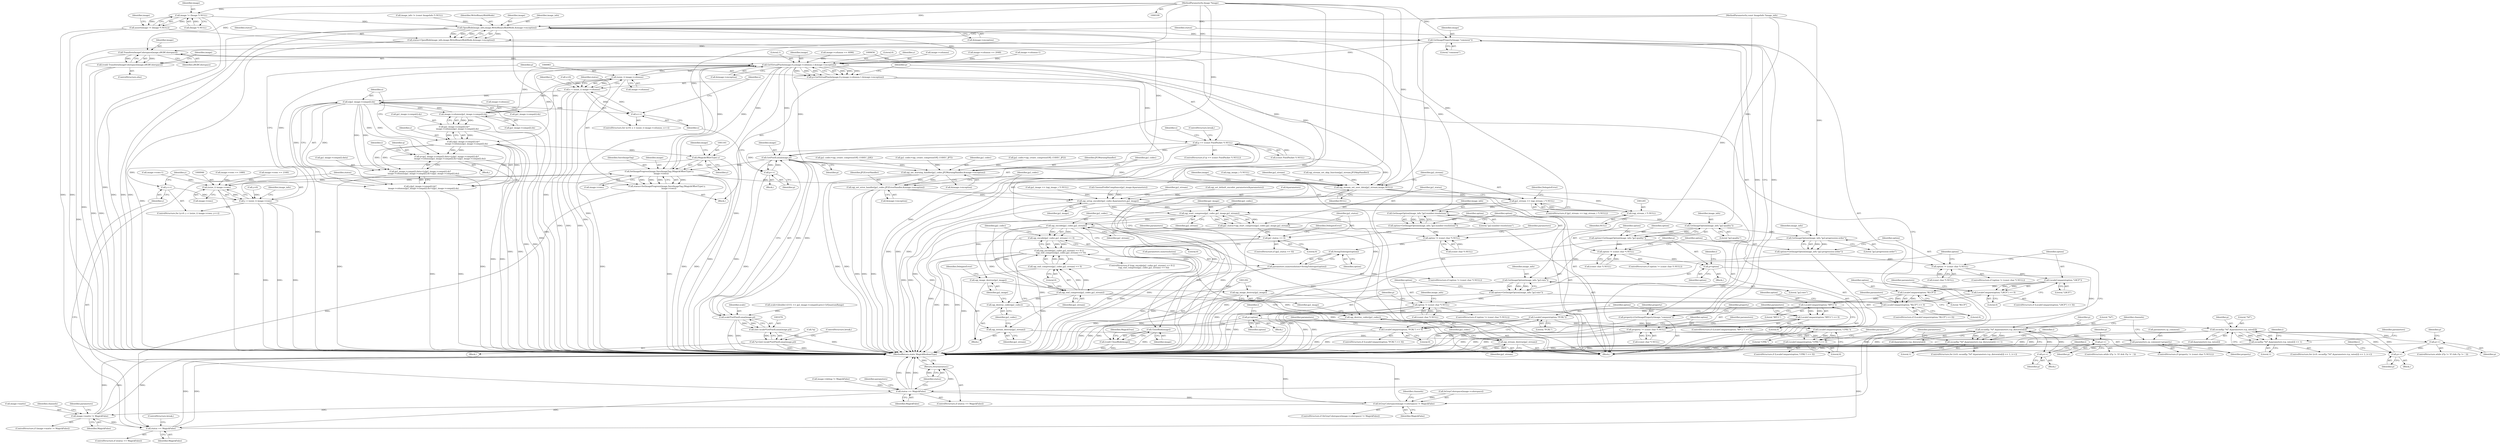digraph "1_ImageMagick_3d5ac8c20846871f1eb3068b65f93da7cd33bfd0_0@pointer" {
"1000111" [label="(MethodParameterIn,Image *image)"];
"1000139" [label="(Call,image != (Image *) NULL)"];
"1000138" [label="(Call,assert(image != (Image *) NULL))"];
"1000167" [label="(Call,OpenBlob(image_info,image,WriteBinaryBlobMode,&image->exception))"];
"1000165" [label="(Call,status=OpenBlob(image_info,image,WriteBinaryBlobMode,&image->exception))"];
"1000176" [label="(Call,status == MagickFalse)"];
"1000179" [label="(Return,return(status);)"];
"1000641" [label="(Call,IsGrayColorspace(image->colorspace) != MagickFalse)"];
"1000661" [label="(Call,image->matte != MagickFalse)"];
"1001167" [label="(Call,status == MagickFalse)"];
"1000225" [label="(Call,GetImageOption(image_info,\"jp2:number-resolutions\"))"];
"1000223" [label="(Call,option=GetImageOption(image_info,\"jp2:number-resolutions\"))"];
"1000229" [label="(Call,option != (const char *) NULL)"];
"1000238" [label="(Call,StringToInteger(option))"];
"1000234" [label="(Call,parameters.numresolution=StringToInteger(option))"];
"1000371" [label="(Call,GetImageOption(image_info,\"jp2:quality\"))"];
"1000369" [label="(Call,option=GetImageOption(image_info,\"jp2:quality\"))"];
"1000375" [label="(Call,option != (const char *) NULL)"];
"1000382" [label="(Call,p=option)"];
"1000390" [label="(Call,sscanf(p,\"%f\",&parameters.tcp_distoratio[i]))"];
"1000389" [label="(Call,sscanf(p,\"%f\",&parameters.tcp_distoratio[i]) == 1)"];
"1000418" [label="(Call,p++)"];
"1000426" [label="(Call,p++)"];
"1000442" [label="(Call,GetImageOption(image_info,\"jp2:progression-order\"))"];
"1000440" [label="(Call,option=GetImageOption(image_info,\"jp2:progression-order\"))"];
"1000446" [label="(Call,option != (const char *) NULL)"];
"1000454" [label="(Call,LocaleCompare(option,\"LRCP\"))"];
"1000453" [label="(Call,LocaleCompare(option,\"LRCP\") == 0)"];
"1000465" [label="(Call,LocaleCompare(option,\"RLCP\"))"];
"1000464" [label="(Call,LocaleCompare(option,\"RLCP\") == 0)"];
"1000476" [label="(Call,LocaleCompare(option,\"RPCL\"))"];
"1000475" [label="(Call,LocaleCompare(option,\"RPCL\") == 0)"];
"1000487" [label="(Call,LocaleCompare(option,\"PCRL\"))"];
"1000486" [label="(Call,LocaleCompare(option,\"PCRL\") == 0)"];
"1000498" [label="(Call,LocaleCompare(option,\"CPRL\"))"];
"1000497" [label="(Call,LocaleCompare(option,\"CPRL\") == 0)"];
"1000509" [label="(Call,GetImageOption(image_info,\"jp2:rate\"))"];
"1000507" [label="(Call,option=GetImageOption(image_info,\"jp2:rate\"))"];
"1000513" [label="(Call,option != (const char *) NULL)"];
"1000520" [label="(Call,p=option)"];
"1000528" [label="(Call,sscanf(p,\"%f\",&parameters.tcp_rates[i]))"];
"1000527" [label="(Call,sscanf(p,\"%f\",&parameters.tcp_rates[i]) == 1)"];
"1000556" [label="(Call,p++)"];
"1000564" [label="(Call,p++)"];
"1000603" [label="(Call,GetImageProperty(image,\"comment\"))"];
"1000601" [label="(Call,property=GetImageProperty(image,\"comment\"))"];
"1000607" [label="(Call,property != (const char *) NULL)"];
"1000612" [label="(Call,parameters.cp_comment=property)"];
"1000657" [label="(Call,TransformImageColorspace(image,sRGBColorspace))"];
"1000655" [label="(Call,(void) TransformImageColorspace(image,sRGBColorspace))"];
"1000957" [label="(Call,GetVirtualPixels(image,0,y,image->columns,1,&image->exception))"];
"1000955" [label="(Call,p=GetVirtualPixels(image,0,y,image->columns,1,&image->exception))"];
"1000970" [label="(Call,p == (const PixelPacket *) NULL)"];
"1001079" [label="(Call,GetPixelLuma(image,p))"];
"1001077" [label="(Call,scale*GetPixelLuma(image,p))"];
"1001075" [label="(Call,(int) (scale*GetPixelLuma(image,p)))"];
"1001072" [label="(Call,*q=(int) (scale*GetPixelLuma(image,p)))"];
"1001153" [label="(Call,p++)"];
"1001157" [label="(Call,SetImageProgress(image,SaveImageTag,(MagickOffsetType) y,\n      image->rows))"];
"1000945" [label="(Call,(ssize_t) image->rows)"];
"1000943" [label="(Call,y < (ssize_t) image->rows)"];
"1001155" [label="(Call,status=SetImageProgress(image,SaveImageTag,(MagickOffsetType) y,\n      image->rows))"];
"1001237" [label="(Call,opj_stream_set_user_data(jp2_stream,image,NULL))"];
"1001242" [label="(Call,jp2_stream == (opj_stream_t *) NULL)"];
"1001252" [label="(Call,opj_start_compress(jp2_codec,jp2_image,jp2_stream))"];
"1001250" [label="(Call,jp2_status=opj_start_compress(jp2_codec,jp2_image,jp2_stream))"];
"1001257" [label="(Call,jp2_status == 0)"];
"1001266" [label="(Call,opj_encode(jp2_codec,jp2_stream))"];
"1001265" [label="(Call,opj_encode(jp2_codec,jp2_stream) == 0)"];
"1001264" [label="(Call,(opj_encode(jp2_codec,jp2_stream) == 0) ||\n      (opj_end_compress(jp2_codec,jp2_stream) == 0))"];
"1001271" [label="(Call,opj_end_compress(jp2_codec,jp2_stream))"];
"1001270" [label="(Call,opj_end_compress(jp2_codec,jp2_stream) == 0)"];
"1001276" [label="(Call,opj_stream_destroy(jp2_stream))"];
"1001285" [label="(Call,opj_stream_destroy(jp2_stream))"];
"1001278" [label="(Call,opj_destroy_codec(jp2_codec))"];
"1001287" [label="(Call,opj_destroy_codec(jp2_codec))"];
"1001280" [label="(Call,opj_image_destroy(jp2_image))"];
"1001289" [label="(Call,opj_image_destroy(jp2_image))"];
"1001244" [label="(Call,(opj_stream_t *) NULL)"];
"1001293" [label="(Call,CloseBlob(image))"];
"1001291" [label="(Call,(void) CloseBlob(image))"];
"1000982" [label="(Call,(ssize_t) image->columns)"];
"1000980" [label="(Call,x < (ssize_t) image->columns)"];
"1000987" [label="(Call,x++)"];
"1001053" [label="(Call,x/jp2_image->comps[i].dx)"];
"1001021" [label="(Call,q=jp2_image->comps[i].data+(y/jp2_image->comps[i].dy*\n          image->columns/jp2_image->comps[i].dx+x/jp2_image->comps[i].dx))"];
"1001023" [label="(Call,jp2_image->comps[i].data+(y/jp2_image->comps[i].dy*\n          image->columns/jp2_image->comps[i].dx+x/jp2_image->comps[i].dx))"];
"1001042" [label="(Call,image->columns/jp2_image->comps[i].dx)"];
"1001034" [label="(Call,jp2_image->comps[i].dy*\n          image->columns/jp2_image->comps[i].dx)"];
"1001032" [label="(Call,y/jp2_image->comps[i].dy*\n          image->columns/jp2_image->comps[i].dx)"];
"1001031" [label="(Call,y/jp2_image->comps[i].dy*\n          image->columns/jp2_image->comps[i].dx+x/jp2_image->comps[i].dx)"];
"1001160" [label="(Call,(MagickOffsetType) y)"];
"1000950" [label="(Call,y++)"];
"1001201" [label="(Call,opj_set_warning_handler(jp2_codec,JP2WarningHandler,&image->exception))"];
"1001208" [label="(Call,opj_set_error_handler(jp2_codec,JP2ErrorHandler,&image->exception))"];
"1001215" [label="(Call,opj_setup_encoder(jp2_codec,&parameters,jp2_image))"];
"1000607" [label="(Call,property != (const char *) NULL)"];
"1000441" [label="(Identifier,option)"];
"1001263" [label="(ControlStructure,if ((opj_encode(jp2_codec,jp2_stream) == 0) ||\n      (opj_end_compress(jp2_codec,jp2_stream) == 0)))"];
"1000989" [label="(Block,)"];
"1000385" [label="(ControlStructure,for (i=0; sscanf(p,\"%f\",&parameters.tcp_distoratio[i]) == 1; i++))"];
"1000488" [label="(Identifier,option)"];
"1001281" [label="(Identifier,jp2_image)"];
"1000486" [label="(Call,LocaleCompare(option,\"PCRL\") == 0)"];
"1001160" [label="(Call,(MagickOffsetType) y)"];
"1001159" [label="(Identifier,SaveImageTag)"];
"1001248" [label="(Identifier,DelegateError)"];
"1000971" [label="(Identifier,p)"];
"1000904" [label="(Call,CinemaProfileCompliance(jp2_image,&parameters))"];
"1000138" [label="(Call,assert(image != (Image *) NULL))"];
"1000456" [label="(Literal,\"LRCP\")"];
"1000383" [label="(Identifier,p)"];
"1000452" [label="(ControlStructure,if (LocaleCompare(option,\"LRCP\") == 0))"];
"1001244" [label="(Call,(opj_stream_t *) NULL)"];
"1000527" [label="(Call,sscanf(p,\"%f\",&parameters.tcp_rates[i]) == 1)"];
"1000390" [label="(Call,sscanf(p,\"%f\",&parameters.tcp_distoratio[i]))"];
"1001239" [label="(Identifier,image)"];
"1000649" [label="(Identifier,channels)"];
"1001258" [label="(Identifier,jp2_status)"];
"1001269" [label="(Literal,0)"];
"1001079" [label="(Call,GetPixelLuma(image,p))"];
"1001221" [label="(Identifier,jp2_stream)"];
"1000520" [label="(Call,p=option)"];
"1000377" [label="(Call,(const char *) NULL)"];
"1000888" [label="(Call,image->rows == 1080)"];
"1000956" [label="(Identifier,p)"];
"1000482" [label="(Identifier,parameters)"];
"1000493" [label="(Identifier,parameters)"];
"1000658" [label="(Identifier,image)"];
"1000667" [label="(Identifier,channels)"];
"1000957" [label="(Call,GetVirtualPixels(image,0,y,image->columns,1,&image->exception))"];
"1000380" [label="(Block,)"];
"1000228" [label="(ControlStructure,if (option != (const char *) NULL))"];
"1000374" [label="(ControlStructure,if (option != (const char *) NULL))"];
"1001278" [label="(Call,opj_destroy_codec(jp2_codec))"];
"1001265" [label="(Call,opj_encode(jp2_codec,jp2_stream) == 0)"];
"1001290" [label="(Identifier,jp2_image)"];
"1000391" [label="(Identifier,p)"];
"1000510" [label="(Identifier,image_info)"];
"1001071" [label="(Block,)"];
"1001203" [label="(Identifier,JP2WarningHandler)"];
"1001032" [label="(Call,y/jp2_image->comps[i].dy*\n          image->columns/jp2_image->comps[i].dx)"];
"1000426" [label="(Call,p++)"];
"1000463" [label="(ControlStructure,if (LocaleCompare(option,\"RLCP\") == 0))"];
"1000640" [label="(ControlStructure,if (IsGrayColorspace(image->colorspace) != MagickFalse))"];
"1001168" [label="(Identifier,status)"];
"1001296" [label="(Identifier,MagickTrue)"];
"1000440" [label="(Call,option=GetImageOption(image_info,\"jp2:progression-order\"))"];
"1000613" [label="(Call,parameters.cp_comment)"];
"1000504" [label="(Identifier,parameters)"];
"1000447" [label="(Identifier,option)"];
"1001211" [label="(Call,&image->exception)"];
"1000401" [label="(Identifier,i)"];
"1000500" [label="(Literal,\"CPRL\")"];
"1000952" [label="(Block,)"];
"1000965" [label="(Call,&image->exception)"];
"1000543" [label="(Identifier,i)"];
"1000479" [label="(Literal,0)"];
"1001266" [label="(Call,opj_encode(jp2_codec,jp2_stream))"];
"1000393" [label="(Call,&parameters.tcp_distoratio[i])"];
"1000399" [label="(Literal,1)"];
"1000568" [label="(Identifier,parameters)"];
"1000234" [label="(Call,parameters.numresolution=StringToInteger(option))"];
"1001075" [label="(Call,(int) (scale*GetPixelLuma(image,p)))"];
"1001297" [label="(MethodReturn,static MagickBooleanType)"];
"1001264" [label="(Call,(opj_encode(jp2_codec,jp2_stream) == 0) ||\n      (opj_end_compress(jp2_codec,jp2_stream) == 0))"];
"1000969" [label="(ControlStructure,if (p == (const PixelPacket *) NULL))"];
"1001255" [label="(Identifier,jp2_stream)"];
"1000176" [label="(Call,status == MagickFalse)"];
"1001252" [label="(Call,opj_start_compress(jp2_codec,jp2_image,jp2_stream))"];
"1000168" [label="(Identifier,image_info)"];
"1000557" [label="(Identifier,p)"];
"1000604" [label="(Identifier,image)"];
"1000939" [label="(ControlStructure,for (y=0; y < (ssize_t) image->rows; y++))"];
"1001164" [label="(Identifier,image)"];
"1001279" [label="(Identifier,jp2_codec)"];
"1001288" [label="(Identifier,jp2_codec)"];
"1001034" [label="(Call,jp2_image->comps[i].dy*\n          image->columns/jp2_image->comps[i].dx)"];
"1001208" [label="(Call,opj_set_error_handler(jp2_codec,JP2ErrorHandler,&image->exception))"];
"1000977" [label="(Call,x=0)"];
"1000239" [label="(Identifier,option)"];
"1001216" [label="(Identifier,jp2_codec)"];
"1000165" [label="(Call,status=OpenBlob(image_info,image,WriteBinaryBlobMode,&image->exception))"];
"1001267" [label="(Identifier,jp2_codec)"];
"1000976" [label="(ControlStructure,for (x=0; x < (ssize_t) image->columns; x++))"];
"1001155" [label="(Call,status=SetImageProgress(image,SaveImageTag,(MagickOffsetType) y,\n      image->rows))"];
"1001053" [label="(Call,x/jp2_image->comps[i].dx)"];
"1000602" [label="(Identifier,property)"];
"1000947" [label="(Call,image->rows)"];
"1000147" [label="(Identifier,image)"];
"1000525" [label="(Identifier,i)"];
"1000512" [label="(ControlStructure,if (option != (const char *) NULL))"];
"1000223" [label="(Call,option=GetImageOption(image_info,\"jp2:number-resolutions\"))"];
"1000961" [label="(Call,image->columns)"];
"1001073" [label="(Call,*q)"];
"1001201" [label="(Call,opj_set_warning_handler(jp2_codec,JP2WarningHandler,&image->exception))"];
"1000614" [label="(Identifier,parameters)"];
"1000565" [label="(Identifier,p)"];
"1001287" [label="(Call,opj_destroy_codec(jp2_codec))"];
"1000487" [label="(Call,LocaleCompare(option,\"PCRL\"))"];
"1000508" [label="(Identifier,option)"];
"1001294" [label="(Identifier,image)"];
"1000167" [label="(Call,OpenBlob(image_info,image,WriteBinaryBlobMode,&image->exception))"];
"1001077" [label="(Call,scale*GetPixelLuma(image,p))"];
"1001166" [label="(ControlStructure,if (status == MagickFalse))"];
"1000618" [label="(Identifier,channels)"];
"1000418" [label="(Call,p++)"];
"1000127" [label="(Call,image_info != (const ImageInfo *) NULL)"];
"1000112" [label="(Block,)"];
"1000476" [label="(Call,LocaleCompare(option,\"RPCL\"))"];
"1000539" [label="(Identifier,i)"];
"1000375" [label="(Call,option != (const char *) NULL)"];
"1000170" [label="(Identifier,WriteBinaryBlobMode)"];
"1001204" [label="(Call,&image->exception)"];
"1000444" [label="(Literal,\"jp2:progression-order\")"];
"1000140" [label="(Identifier,image)"];
"1000242" [label="(Identifier,parameters)"];
"1000514" [label="(Identifier,option)"];
"1001274" [label="(Literal,0)"];
"1000180" [label="(Identifier,status)"];
"1000530" [label="(Literal,\"%f\")"];
"1001042" [label="(Call,image->columns/jp2_image->comps[i].dx)"];
"1000151" [label="(Call,image->debug != MagickFalse)"];
"1000405" [label="(Identifier,i)"];
"1001209" [label="(Identifier,jp2_codec)"];
"1000641" [label="(Call,IsGrayColorspace(image->colorspace) != MagickFalse)"];
"1000528" [label="(Call,sscanf(p,\"%f\",&parameters.tcp_rates[i]))"];
"1001259" [label="(Literal,0)"];
"1000882" [label="(Call,image->columns == 2048)"];
"1001154" [label="(Identifier,p)"];
"1000110" [label="(MethodParameterIn,const ImageInfo *image_info)"];
"1001192" [label="(Call,jp2_codec=opj_create_compress(OPJ_CODEC_J2K))"];
"1000940" [label="(Call,y=0)"];
"1000372" [label="(Identifier,image_info)"];
"1000945" [label="(Call,(ssize_t) image->rows)"];
"1000485" [label="(ControlStructure,if (LocaleCompare(option,\"PCRL\") == 0))"];
"1000601" [label="(Call,property=GetImageProperty(image,\"comment\"))"];
"1000370" [label="(Identifier,option)"];
"1001210" [label="(Identifier,JP2ErrorHandler)"];
"1000453" [label="(Call,LocaleCompare(option,\"LRCP\") == 0)"];
"1001021" [label="(Call,q=jp2_image->comps[i].data+(y/jp2_image->comps[i].dy*\n          image->columns/jp2_image->comps[i].dx+x/jp2_image->comps[i].dx))"];
"1001242" [label="(Call,jp2_stream == (opj_stream_t *) NULL)"];
"1001054" [label="(Identifier,x)"];
"1000166" [label="(Identifier,status)"];
"1000455" [label="(Identifier,option)"];
"1000955" [label="(Call,p=GetVirtualPixels(image,0,y,image->columns,1,&image->exception))"];
"1000224" [label="(Identifier,option)"];
"1000443" [label="(Identifier,image_info)"];
"1000978" [label="(Identifier,x)"];
"1001158" [label="(Identifier,image)"];
"1000178" [label="(Identifier,MagickFalse)"];
"1000522" [label="(Identifier,option)"];
"1000475" [label="(Call,LocaleCompare(option,\"RPCL\") == 0)"];
"1000177" [label="(Identifier,status)"];
"1001024" [label="(Call,jp2_image->comps[i].data)"];
"1000808" [label="(Call,(opj_image_t *) NULL)"];
"1001250" [label="(Call,jp2_status=opj_start_compress(jp2_codec,jp2_image,jp2_stream))"];
"1001289" [label="(Call,opj_image_destroy(jp2_image))"];
"1000842" [label="(Call,image->columns-1)"];
"1001273" [label="(Identifier,jp2_stream)"];
"1000468" [label="(Literal,0)"];
"1000457" [label="(Literal,0)"];
"1000984" [label="(Call,image->columns)"];
"1000501" [label="(Literal,0)"];
"1000471" [label="(Identifier,parameters)"];
"1000981" [label="(Identifier,x)"];
"1000179" [label="(Return,return(status);)"];
"1000467" [label="(Literal,\"RLCP\")"];
"1001215" [label="(Call,opj_setup_encoder(jp2_codec,&parameters,jp2_image))"];
"1001179" [label="(Call,jp2_codec=opj_create_compress(OPJ_CODEC_JPT))"];
"1001241" [label="(ControlStructure,if (jp2_stream == (opj_stream_t *) NULL))"];
"1000499" [label="(Identifier,option)"];
"1000230" [label="(Identifier,option)"];
"1000670" [label="(Identifier,parameters)"];
"1000235" [label="(Call,parameters.numresolution)"];
"1000662" [label="(Call,image->matte)"];
"1000489" [label="(Literal,\"PCRL\")"];
"1000389" [label="(Call,sscanf(p,\"%f\",&parameters.tcp_distoratio[i]) == 1)"];
"1000474" [label="(ControlStructure,if (LocaleCompare(option,\"RPCL\") == 0))"];
"1001246" [label="(Identifier,NULL)"];
"1000139" [label="(Call,image != (Image *) NULL)"];
"1001251" [label="(Identifier,jp2_status)"];
"1000402" [label="(Block,)"];
"1000660" [label="(ControlStructure,if (image->matte != MagickFalse))"];
"1000465" [label="(Call,LocaleCompare(option,\"RLCP\"))"];
"1000496" [label="(ControlStructure,if (LocaleCompare(option,\"CPRL\") == 0))"];
"1001202" [label="(Identifier,jp2_codec)"];
"1000661" [label="(Call,image->matte != MagickFalse)"];
"1000515" [label="(Call,(const char *) NULL)"];
"1000987" [label="(Call,x++)"];
"1001237" [label="(Call,opj_stream_set_user_data(jp2_stream,image,NULL))"];
"1001035" [label="(Call,jp2_image->comps[i].dy)"];
"1001197" [label="(Call,jp2_codec=opj_create_compress(OPJ_CODEC_JP2))"];
"1000111" [label="(MethodParameterIn,Image *image)"];
"1000225" [label="(Call,GetImageOption(image_info,\"jp2:number-resolutions\"))"];
"1000655" [label="(Call,(void) TransformImageColorspace(image,sRGBColorspace))"];
"1001167" [label="(Call,status == MagickFalse)"];
"1000654" [label="(ControlStructure,else)"];
"1000550" [label="(Identifier,p)"];
"1001293" [label="(Call,CloseBlob(image))"];
"1000608" [label="(Identifier,property)"];
"1000236" [label="(Identifier,parameters)"];
"1000460" [label="(Identifier,parameters)"];
"1001033" [label="(Identifier,y)"];
"1001271" [label="(Call,opj_end_compress(jp2_codec,jp2_stream))"];
"1000521" [label="(Identifier,p)"];
"1001023" [label="(Call,jp2_image->comps[i].data+(y/jp2_image->comps[i].dy*\n          image->columns/jp2_image->comps[i].dx+x/jp2_image->comps[i].dx))"];
"1001291" [label="(Call,(void) CloseBlob(image))"];
"1001156" [label="(Identifier,status)"];
"1000642" [label="(Call,IsGrayColorspace(image->colorspace))"];
"1001072" [label="(Call,*q=(int) (scale*GetPixelLuma(image,p)))"];
"1001254" [label="(Identifier,jp2_image)"];
"1001256" [label="(ControlStructure,if (jp2_status == 0))"];
"1000982" [label="(Call,(ssize_t) image->columns)"];
"1001276" [label="(Call,opj_stream_destroy(jp2_stream))"];
"1000231" [label="(Call,(const char *) NULL)"];
"1000964" [label="(Literal,1)"];
"1000606" [label="(ControlStructure,if (property != (const char *) NULL))"];
"1000427" [label="(Identifier,p)"];
"1000612" [label="(Call,parameters.cp_comment=property)"];
"1001283" [label="(Identifier,DelegateError)"];
"1000183" [label="(Identifier,parameters)"];
"1001277" [label="(Identifier,jp2_stream)"];
"1001219" [label="(Identifier,jp2_image)"];
"1000511" [label="(Literal,\"jp2:rate\")"];
"1000958" [label="(Identifier,image)"];
"1001243" [label="(Identifier,jp2_stream)"];
"1000226" [label="(Identifier,image_info)"];
"1001257" [label="(Call,jp2_status == 0)"];
"1000581" [label="(Identifier,image_info)"];
"1001046" [label="(Call,jp2_image->comps[i].dx)"];
"1001286" [label="(Identifier,jp2_stream)"];
"1001043" [label="(Call,image->columns)"];
"1000430" [label="(Identifier,parameters)"];
"1001162" [label="(Identifier,y)"];
"1000546" [label="(ControlStructure,while ((*p != '\0') && (*p != ',')))"];
"1000371" [label="(Call,GetImageOption(image_info,\"jp2:quality\"))"];
"1000382" [label="(Call,p=option)"];
"1000412" [label="(Identifier,p)"];
"1000663" [label="(Identifier,image)"];
"1000992" [label="(Identifier,i)"];
"1000369" [label="(Call,option=GetImageOption(image_info,\"jp2:quality\"))"];
"1000448" [label="(Call,(const char *) NULL)"];
"1001272" [label="(Identifier,jp2_codec)"];
"1000227" [label="(Literal,\"jp2:number-resolutions\")"];
"1001170" [label="(ControlStructure,break;)"];
"1000951" [label="(Identifier,y)"];
"1000894" [label="(Call,image->columns == 4096)"];
"1000537" [label="(Literal,1)"];
"1000659" [label="(Identifier,sRGBColorspace)"];
"1000498" [label="(Call,LocaleCompare(option,\"CPRL\"))"];
"1000943" [label="(Call,y < (ssize_t) image->rows)"];
"1001268" [label="(Identifier,jp2_stream)"];
"1001080" [label="(Identifier,image)"];
"1000970" [label="(Call,p == (const PixelPacket *) NULL)"];
"1000490" [label="(Literal,0)"];
"1000445" [label="(ControlStructure,if (option != (const char *) NULL))"];
"1000454" [label="(Call,LocaleCompare(option,\"LRCP\"))"];
"1000169" [label="(Identifier,image)"];
"1000531" [label="(Call,&parameters.tcp_rates[i])"];
"1000980" [label="(Call,x < (ssize_t) image->columns)"];
"1000523" [label="(ControlStructure,for (i=0; sscanf(p,\"%f\",&parameters.tcp_rates[i]) == 1; i++))"];
"1001169" [label="(Identifier,MagickFalse)"];
"1001280" [label="(Call,opj_image_destroy(jp2_image))"];
"1000899" [label="(Call,image->rows == 2160)"];
"1000181" [label="(Call,opj_set_default_encoder_parameters(&parameters))"];
"1000944" [label="(Identifier,y)"];
"1000376" [label="(Identifier,option)"];
"1001001" [label="(Block,)"];
"1000477" [label="(Identifier,option)"];
"1000616" [label="(Identifier,property)"];
"1000959" [label="(Literal,0)"];
"1000646" [label="(Identifier,MagickFalse)"];
"1001078" [label="(Identifier,scale)"];
"1001153" [label="(Call,p++)"];
"1000141" [label="(Call,(Image *) NULL)"];
"1000603" [label="(Call,GetImageProperty(image,\"comment\"))"];
"1000373" [label="(Literal,\"jp2:quality\")"];
"1000972" [label="(Call,(const PixelPacket *) NULL)"];
"1000171" [label="(Call,&image->exception)"];
"1000605" [label="(Literal,\"comment\")"];
"1001285" [label="(Call,opj_stream_destroy(jp2_stream))"];
"1000387" [label="(Identifier,i)"];
"1001055" [label="(Call,jp2_image->comps[i].dx)"];
"1000865" [label="(Call,image->rows-1)"];
"1000609" [label="(Call,(const char *) NULL)"];
"1000509" [label="(Call,GetImageOption(image_info,\"jp2:rate\"))"];
"1001163" [label="(Call,image->rows)"];
"1001063" [label="(Identifier,i)"];
"1000960" [label="(Identifier,y)"];
"1000408" [label="(ControlStructure,while ((*p != '\0') && (*p != ',')))"];
"1000442" [label="(Call,GetImageOption(image_info,\"jp2:progression-order\"))"];
"1000657" [label="(Call,TransformImageColorspace(image,sRGBColorspace))"];
"1000229" [label="(Call,option != (const char *) NULL)"];
"1000507" [label="(Call,option=GetImageOption(image_info,\"jp2:rate\"))"];
"1001217" [label="(Call,&parameters)"];
"1001081" [label="(Identifier,p)"];
"1000497" [label="(Call,LocaleCompare(option,\"CPRL\") == 0)"];
"1001240" [label="(Identifier,NULL)"];
"1000806" [label="(Call,jp2_image == (opj_image_t *) NULL)"];
"1001275" [label="(Block,)"];
"1001031" [label="(Call,y/jp2_image->comps[i].dy*\n          image->columns/jp2_image->comps[i].dx+x/jp2_image->comps[i].dx)"];
"1000238" [label="(Call,StringToInteger(option))"];
"1001022" [label="(Identifier,q)"];
"1000384" [label="(Identifier,option)"];
"1000466" [label="(Identifier,option)"];
"1001238" [label="(Identifier,jp2_stream)"];
"1000392" [label="(Literal,\"%f\")"];
"1000540" [label="(Block,)"];
"1000665" [label="(Identifier,MagickFalse)"];
"1000518" [label="(Block,)"];
"1001082" [label="(ControlStructure,break;)"];
"1000950" [label="(Call,y++)"];
"1000513" [label="(Call,option != (const char *) NULL)"];
"1000564" [label="(Call,p++)"];
"1001004" [label="(Call,scale=(double) ((1UL << jp2_image->comps[i].prec)-1)/QuantumRange)"];
"1001175" [label="(Identifier,image_info)"];
"1000478" [label="(Literal,\"RPCL\")"];
"1001234" [label="(Call,opj_stream_set_skip_function(jp2_stream,JP2SkipHandler))"];
"1000975" [label="(ControlStructure,break;)"];
"1001253" [label="(Identifier,jp2_codec)"];
"1000988" [label="(Identifier,x)"];
"1000446" [label="(Call,option != (const char *) NULL)"];
"1001270" [label="(Call,opj_end_compress(jp2_codec,jp2_stream) == 0)"];
"1000464" [label="(Call,LocaleCompare(option,\"RLCP\") == 0)"];
"1000175" [label="(ControlStructure,if (status == MagickFalse))"];
"1000419" [label="(Identifier,p)"];
"1000556" [label="(Call,p++)"];
"1001157" [label="(Call,SetImageProgress(image,SaveImageTag,(MagickOffsetType) y,\n      image->rows))"];
"1001261" [label="(Identifier,DelegateError)"];
"1000529" [label="(Identifier,p)"];
"1000111" -> "1000109"  [label="AST: "];
"1000111" -> "1001297"  [label="DDG: "];
"1000111" -> "1000139"  [label="DDG: "];
"1000111" -> "1000167"  [label="DDG: "];
"1000111" -> "1000603"  [label="DDG: "];
"1000111" -> "1000657"  [label="DDG: "];
"1000111" -> "1000957"  [label="DDG: "];
"1000111" -> "1001079"  [label="DDG: "];
"1000111" -> "1001157"  [label="DDG: "];
"1000111" -> "1001237"  [label="DDG: "];
"1000111" -> "1001293"  [label="DDG: "];
"1000139" -> "1000138"  [label="AST: "];
"1000139" -> "1000141"  [label="CFG: "];
"1000140" -> "1000139"  [label="AST: "];
"1000141" -> "1000139"  [label="AST: "];
"1000138" -> "1000139"  [label="CFG: "];
"1000139" -> "1001297"  [label="DDG: "];
"1000139" -> "1000138"  [label="DDG: "];
"1000139" -> "1000138"  [label="DDG: "];
"1000141" -> "1000139"  [label="DDG: "];
"1000139" -> "1000167"  [label="DDG: "];
"1000138" -> "1000112"  [label="AST: "];
"1000147" -> "1000138"  [label="CFG: "];
"1000138" -> "1001297"  [label="DDG: "];
"1000138" -> "1001297"  [label="DDG: "];
"1000167" -> "1000165"  [label="AST: "];
"1000167" -> "1000171"  [label="CFG: "];
"1000168" -> "1000167"  [label="AST: "];
"1000169" -> "1000167"  [label="AST: "];
"1000170" -> "1000167"  [label="AST: "];
"1000171" -> "1000167"  [label="AST: "];
"1000165" -> "1000167"  [label="CFG: "];
"1000167" -> "1001297"  [label="DDG: "];
"1000167" -> "1001297"  [label="DDG: "];
"1000167" -> "1001297"  [label="DDG: "];
"1000167" -> "1001297"  [label="DDG: "];
"1000167" -> "1000165"  [label="DDG: "];
"1000167" -> "1000165"  [label="DDG: "];
"1000167" -> "1000165"  [label="DDG: "];
"1000167" -> "1000165"  [label="DDG: "];
"1000127" -> "1000167"  [label="DDG: "];
"1000110" -> "1000167"  [label="DDG: "];
"1000167" -> "1000225"  [label="DDG: "];
"1000167" -> "1000603"  [label="DDG: "];
"1000167" -> "1000957"  [label="DDG: "];
"1000167" -> "1001201"  [label="DDG: "];
"1000165" -> "1000112"  [label="AST: "];
"1000166" -> "1000165"  [label="AST: "];
"1000177" -> "1000165"  [label="CFG: "];
"1000165" -> "1001297"  [label="DDG: "];
"1000165" -> "1000176"  [label="DDG: "];
"1000176" -> "1000175"  [label="AST: "];
"1000176" -> "1000178"  [label="CFG: "];
"1000177" -> "1000176"  [label="AST: "];
"1000178" -> "1000176"  [label="AST: "];
"1000180" -> "1000176"  [label="CFG: "];
"1000183" -> "1000176"  [label="CFG: "];
"1000176" -> "1001297"  [label="DDG: "];
"1000176" -> "1001297"  [label="DDG: "];
"1000176" -> "1001297"  [label="DDG: "];
"1000151" -> "1000176"  [label="DDG: "];
"1000176" -> "1000179"  [label="DDG: "];
"1000176" -> "1000641"  [label="DDG: "];
"1000176" -> "1001167"  [label="DDG: "];
"1000179" -> "1000175"  [label="AST: "];
"1000179" -> "1000180"  [label="CFG: "];
"1000180" -> "1000179"  [label="AST: "];
"1001297" -> "1000179"  [label="CFG: "];
"1000179" -> "1001297"  [label="DDG: "];
"1000180" -> "1000179"  [label="DDG: "];
"1000641" -> "1000640"  [label="AST: "];
"1000641" -> "1000646"  [label="CFG: "];
"1000642" -> "1000641"  [label="AST: "];
"1000646" -> "1000641"  [label="AST: "];
"1000649" -> "1000641"  [label="CFG: "];
"1000656" -> "1000641"  [label="CFG: "];
"1000641" -> "1001297"  [label="DDG: "];
"1000641" -> "1001297"  [label="DDG: "];
"1000642" -> "1000641"  [label="DDG: "];
"1000641" -> "1000661"  [label="DDG: "];
"1000661" -> "1000660"  [label="AST: "];
"1000661" -> "1000665"  [label="CFG: "];
"1000662" -> "1000661"  [label="AST: "];
"1000665" -> "1000661"  [label="AST: "];
"1000667" -> "1000661"  [label="CFG: "];
"1000670" -> "1000661"  [label="CFG: "];
"1000661" -> "1001297"  [label="DDG: "];
"1000661" -> "1001297"  [label="DDG: "];
"1000661" -> "1001297"  [label="DDG: "];
"1000661" -> "1001167"  [label="DDG: "];
"1001167" -> "1001166"  [label="AST: "];
"1001167" -> "1001169"  [label="CFG: "];
"1001168" -> "1001167"  [label="AST: "];
"1001169" -> "1001167"  [label="AST: "];
"1001170" -> "1001167"  [label="CFG: "];
"1000951" -> "1001167"  [label="CFG: "];
"1001167" -> "1001297"  [label="DDG: "];
"1001167" -> "1001297"  [label="DDG: "];
"1001167" -> "1001297"  [label="DDG: "];
"1001155" -> "1001167"  [label="DDG: "];
"1000225" -> "1000223"  [label="AST: "];
"1000225" -> "1000227"  [label="CFG: "];
"1000226" -> "1000225"  [label="AST: "];
"1000227" -> "1000225"  [label="AST: "];
"1000223" -> "1000225"  [label="CFG: "];
"1000225" -> "1000223"  [label="DDG: "];
"1000225" -> "1000223"  [label="DDG: "];
"1000110" -> "1000225"  [label="DDG: "];
"1000225" -> "1000371"  [label="DDG: "];
"1000223" -> "1000112"  [label="AST: "];
"1000224" -> "1000223"  [label="AST: "];
"1000230" -> "1000223"  [label="CFG: "];
"1000223" -> "1001297"  [label="DDG: "];
"1000223" -> "1000229"  [label="DDG: "];
"1000229" -> "1000228"  [label="AST: "];
"1000229" -> "1000231"  [label="CFG: "];
"1000230" -> "1000229"  [label="AST: "];
"1000231" -> "1000229"  [label="AST: "];
"1000236" -> "1000229"  [label="CFG: "];
"1000242" -> "1000229"  [label="CFG: "];
"1000231" -> "1000229"  [label="DDG: "];
"1000229" -> "1000238"  [label="DDG: "];
"1000238" -> "1000234"  [label="AST: "];
"1000238" -> "1000239"  [label="CFG: "];
"1000239" -> "1000238"  [label="AST: "];
"1000234" -> "1000238"  [label="CFG: "];
"1000238" -> "1000234"  [label="DDG: "];
"1000234" -> "1000228"  [label="AST: "];
"1000235" -> "1000234"  [label="AST: "];
"1000242" -> "1000234"  [label="CFG: "];
"1000234" -> "1001297"  [label="DDG: "];
"1000234" -> "1001297"  [label="DDG: "];
"1000371" -> "1000369"  [label="AST: "];
"1000371" -> "1000373"  [label="CFG: "];
"1000372" -> "1000371"  [label="AST: "];
"1000373" -> "1000371"  [label="AST: "];
"1000369" -> "1000371"  [label="CFG: "];
"1000371" -> "1000369"  [label="DDG: "];
"1000371" -> "1000369"  [label="DDG: "];
"1000110" -> "1000371"  [label="DDG: "];
"1000371" -> "1000442"  [label="DDG: "];
"1000369" -> "1000112"  [label="AST: "];
"1000370" -> "1000369"  [label="AST: "];
"1000376" -> "1000369"  [label="CFG: "];
"1000369" -> "1001297"  [label="DDG: "];
"1000369" -> "1000375"  [label="DDG: "];
"1000375" -> "1000374"  [label="AST: "];
"1000375" -> "1000377"  [label="CFG: "];
"1000376" -> "1000375"  [label="AST: "];
"1000377" -> "1000375"  [label="AST: "];
"1000383" -> "1000375"  [label="CFG: "];
"1000441" -> "1000375"  [label="CFG: "];
"1000377" -> "1000375"  [label="DDG: "];
"1000375" -> "1000382"  [label="DDG: "];
"1000382" -> "1000380"  [label="AST: "];
"1000382" -> "1000384"  [label="CFG: "];
"1000383" -> "1000382"  [label="AST: "];
"1000384" -> "1000382"  [label="AST: "];
"1000387" -> "1000382"  [label="CFG: "];
"1000382" -> "1000390"  [label="DDG: "];
"1000390" -> "1000389"  [label="AST: "];
"1000390" -> "1000393"  [label="CFG: "];
"1000391" -> "1000390"  [label="AST: "];
"1000392" -> "1000390"  [label="AST: "];
"1000393" -> "1000390"  [label="AST: "];
"1000399" -> "1000390"  [label="CFG: "];
"1000390" -> "1001297"  [label="DDG: "];
"1000390" -> "1001297"  [label="DDG: "];
"1000390" -> "1000389"  [label="DDG: "];
"1000390" -> "1000389"  [label="DDG: "];
"1000390" -> "1000389"  [label="DDG: "];
"1000426" -> "1000390"  [label="DDG: "];
"1000390" -> "1000418"  [label="DDG: "];
"1000390" -> "1000426"  [label="DDG: "];
"1000389" -> "1000385"  [label="AST: "];
"1000389" -> "1000399"  [label="CFG: "];
"1000399" -> "1000389"  [label="AST: "];
"1000405" -> "1000389"  [label="CFG: "];
"1000430" -> "1000389"  [label="CFG: "];
"1000389" -> "1001297"  [label="DDG: "];
"1000389" -> "1001297"  [label="DDG: "];
"1000418" -> "1000408"  [label="AST: "];
"1000418" -> "1000419"  [label="CFG: "];
"1000419" -> "1000418"  [label="AST: "];
"1000412" -> "1000418"  [label="CFG: "];
"1000418" -> "1001297"  [label="DDG: "];
"1000418" -> "1000426"  [label="DDG: "];
"1000426" -> "1000402"  [label="AST: "];
"1000426" -> "1000427"  [label="CFG: "];
"1000427" -> "1000426"  [label="AST: "];
"1000401" -> "1000426"  [label="CFG: "];
"1000442" -> "1000440"  [label="AST: "];
"1000442" -> "1000444"  [label="CFG: "];
"1000443" -> "1000442"  [label="AST: "];
"1000444" -> "1000442"  [label="AST: "];
"1000440" -> "1000442"  [label="CFG: "];
"1000442" -> "1000440"  [label="DDG: "];
"1000442" -> "1000440"  [label="DDG: "];
"1000110" -> "1000442"  [label="DDG: "];
"1000442" -> "1000509"  [label="DDG: "];
"1000440" -> "1000112"  [label="AST: "];
"1000441" -> "1000440"  [label="AST: "];
"1000447" -> "1000440"  [label="CFG: "];
"1000440" -> "1001297"  [label="DDG: "];
"1000440" -> "1000446"  [label="DDG: "];
"1000446" -> "1000445"  [label="AST: "];
"1000446" -> "1000448"  [label="CFG: "];
"1000447" -> "1000446"  [label="AST: "];
"1000448" -> "1000446"  [label="AST: "];
"1000455" -> "1000446"  [label="CFG: "];
"1000508" -> "1000446"  [label="CFG: "];
"1000448" -> "1000446"  [label="DDG: "];
"1000446" -> "1000454"  [label="DDG: "];
"1000454" -> "1000453"  [label="AST: "];
"1000454" -> "1000456"  [label="CFG: "];
"1000455" -> "1000454"  [label="AST: "];
"1000456" -> "1000454"  [label="AST: "];
"1000457" -> "1000454"  [label="CFG: "];
"1000454" -> "1000453"  [label="DDG: "];
"1000454" -> "1000453"  [label="DDG: "];
"1000454" -> "1000465"  [label="DDG: "];
"1000453" -> "1000452"  [label="AST: "];
"1000453" -> "1000457"  [label="CFG: "];
"1000457" -> "1000453"  [label="AST: "];
"1000460" -> "1000453"  [label="CFG: "];
"1000466" -> "1000453"  [label="CFG: "];
"1000453" -> "1001297"  [label="DDG: "];
"1000453" -> "1001297"  [label="DDG: "];
"1000465" -> "1000464"  [label="AST: "];
"1000465" -> "1000467"  [label="CFG: "];
"1000466" -> "1000465"  [label="AST: "];
"1000467" -> "1000465"  [label="AST: "];
"1000468" -> "1000465"  [label="CFG: "];
"1000465" -> "1000464"  [label="DDG: "];
"1000465" -> "1000464"  [label="DDG: "];
"1000465" -> "1000476"  [label="DDG: "];
"1000464" -> "1000463"  [label="AST: "];
"1000464" -> "1000468"  [label="CFG: "];
"1000468" -> "1000464"  [label="AST: "];
"1000471" -> "1000464"  [label="CFG: "];
"1000477" -> "1000464"  [label="CFG: "];
"1000464" -> "1001297"  [label="DDG: "];
"1000464" -> "1001297"  [label="DDG: "];
"1000476" -> "1000475"  [label="AST: "];
"1000476" -> "1000478"  [label="CFG: "];
"1000477" -> "1000476"  [label="AST: "];
"1000478" -> "1000476"  [label="AST: "];
"1000479" -> "1000476"  [label="CFG: "];
"1000476" -> "1000475"  [label="DDG: "];
"1000476" -> "1000475"  [label="DDG: "];
"1000476" -> "1000487"  [label="DDG: "];
"1000475" -> "1000474"  [label="AST: "];
"1000475" -> "1000479"  [label="CFG: "];
"1000479" -> "1000475"  [label="AST: "];
"1000482" -> "1000475"  [label="CFG: "];
"1000488" -> "1000475"  [label="CFG: "];
"1000475" -> "1001297"  [label="DDG: "];
"1000475" -> "1001297"  [label="DDG: "];
"1000487" -> "1000486"  [label="AST: "];
"1000487" -> "1000489"  [label="CFG: "];
"1000488" -> "1000487"  [label="AST: "];
"1000489" -> "1000487"  [label="AST: "];
"1000490" -> "1000487"  [label="CFG: "];
"1000487" -> "1000486"  [label="DDG: "];
"1000487" -> "1000486"  [label="DDG: "];
"1000487" -> "1000498"  [label="DDG: "];
"1000486" -> "1000485"  [label="AST: "];
"1000486" -> "1000490"  [label="CFG: "];
"1000490" -> "1000486"  [label="AST: "];
"1000493" -> "1000486"  [label="CFG: "];
"1000499" -> "1000486"  [label="CFG: "];
"1000486" -> "1001297"  [label="DDG: "];
"1000486" -> "1001297"  [label="DDG: "];
"1000498" -> "1000497"  [label="AST: "];
"1000498" -> "1000500"  [label="CFG: "];
"1000499" -> "1000498"  [label="AST: "];
"1000500" -> "1000498"  [label="AST: "];
"1000501" -> "1000498"  [label="CFG: "];
"1000498" -> "1000497"  [label="DDG: "];
"1000498" -> "1000497"  [label="DDG: "];
"1000497" -> "1000496"  [label="AST: "];
"1000497" -> "1000501"  [label="CFG: "];
"1000501" -> "1000497"  [label="AST: "];
"1000504" -> "1000497"  [label="CFG: "];
"1000508" -> "1000497"  [label="CFG: "];
"1000497" -> "1001297"  [label="DDG: "];
"1000497" -> "1001297"  [label="DDG: "];
"1000509" -> "1000507"  [label="AST: "];
"1000509" -> "1000511"  [label="CFG: "];
"1000510" -> "1000509"  [label="AST: "];
"1000511" -> "1000509"  [label="AST: "];
"1000507" -> "1000509"  [label="CFG: "];
"1000509" -> "1001297"  [label="DDG: "];
"1000509" -> "1000507"  [label="DDG: "];
"1000509" -> "1000507"  [label="DDG: "];
"1000110" -> "1000509"  [label="DDG: "];
"1000507" -> "1000112"  [label="AST: "];
"1000508" -> "1000507"  [label="AST: "];
"1000514" -> "1000507"  [label="CFG: "];
"1000507" -> "1001297"  [label="DDG: "];
"1000507" -> "1000513"  [label="DDG: "];
"1000513" -> "1000512"  [label="AST: "];
"1000513" -> "1000515"  [label="CFG: "];
"1000514" -> "1000513"  [label="AST: "];
"1000515" -> "1000513"  [label="AST: "];
"1000521" -> "1000513"  [label="CFG: "];
"1000581" -> "1000513"  [label="CFG: "];
"1000513" -> "1001297"  [label="DDG: "];
"1000513" -> "1001297"  [label="DDG: "];
"1000515" -> "1000513"  [label="DDG: "];
"1000513" -> "1000520"  [label="DDG: "];
"1000520" -> "1000518"  [label="AST: "];
"1000520" -> "1000522"  [label="CFG: "];
"1000521" -> "1000520"  [label="AST: "];
"1000522" -> "1000520"  [label="AST: "];
"1000525" -> "1000520"  [label="CFG: "];
"1000520" -> "1001297"  [label="DDG: "];
"1000520" -> "1000528"  [label="DDG: "];
"1000528" -> "1000527"  [label="AST: "];
"1000528" -> "1000531"  [label="CFG: "];
"1000529" -> "1000528"  [label="AST: "];
"1000530" -> "1000528"  [label="AST: "];
"1000531" -> "1000528"  [label="AST: "];
"1000537" -> "1000528"  [label="CFG: "];
"1000528" -> "1001297"  [label="DDG: "];
"1000528" -> "1001297"  [label="DDG: "];
"1000528" -> "1000527"  [label="DDG: "];
"1000528" -> "1000527"  [label="DDG: "];
"1000528" -> "1000527"  [label="DDG: "];
"1000564" -> "1000528"  [label="DDG: "];
"1000528" -> "1000556"  [label="DDG: "];
"1000528" -> "1000564"  [label="DDG: "];
"1000527" -> "1000523"  [label="AST: "];
"1000527" -> "1000537"  [label="CFG: "];
"1000537" -> "1000527"  [label="AST: "];
"1000543" -> "1000527"  [label="CFG: "];
"1000568" -> "1000527"  [label="CFG: "];
"1000527" -> "1001297"  [label="DDG: "];
"1000527" -> "1001297"  [label="DDG: "];
"1000556" -> "1000546"  [label="AST: "];
"1000556" -> "1000557"  [label="CFG: "];
"1000557" -> "1000556"  [label="AST: "];
"1000550" -> "1000556"  [label="CFG: "];
"1000556" -> "1001297"  [label="DDG: "];
"1000556" -> "1000564"  [label="DDG: "];
"1000564" -> "1000540"  [label="AST: "];
"1000564" -> "1000565"  [label="CFG: "];
"1000565" -> "1000564"  [label="AST: "];
"1000539" -> "1000564"  [label="CFG: "];
"1000603" -> "1000601"  [label="AST: "];
"1000603" -> "1000605"  [label="CFG: "];
"1000604" -> "1000603"  [label="AST: "];
"1000605" -> "1000603"  [label="AST: "];
"1000601" -> "1000603"  [label="CFG: "];
"1000603" -> "1000601"  [label="DDG: "];
"1000603" -> "1000601"  [label="DDG: "];
"1000603" -> "1000657"  [label="DDG: "];
"1000603" -> "1000957"  [label="DDG: "];
"1000603" -> "1001237"  [label="DDG: "];
"1000601" -> "1000112"  [label="AST: "];
"1000602" -> "1000601"  [label="AST: "];
"1000608" -> "1000601"  [label="CFG: "];
"1000601" -> "1001297"  [label="DDG: "];
"1000601" -> "1000607"  [label="DDG: "];
"1000607" -> "1000606"  [label="AST: "];
"1000607" -> "1000609"  [label="CFG: "];
"1000608" -> "1000607"  [label="AST: "];
"1000609" -> "1000607"  [label="AST: "];
"1000614" -> "1000607"  [label="CFG: "];
"1000618" -> "1000607"  [label="CFG: "];
"1000607" -> "1001297"  [label="DDG: "];
"1000607" -> "1001297"  [label="DDG: "];
"1000607" -> "1001297"  [label="DDG: "];
"1000609" -> "1000607"  [label="DDG: "];
"1000607" -> "1000612"  [label="DDG: "];
"1000612" -> "1000606"  [label="AST: "];
"1000612" -> "1000616"  [label="CFG: "];
"1000613" -> "1000612"  [label="AST: "];
"1000616" -> "1000612"  [label="AST: "];
"1000618" -> "1000612"  [label="CFG: "];
"1000612" -> "1001297"  [label="DDG: "];
"1000612" -> "1001297"  [label="DDG: "];
"1000657" -> "1000655"  [label="AST: "];
"1000657" -> "1000659"  [label="CFG: "];
"1000658" -> "1000657"  [label="AST: "];
"1000659" -> "1000657"  [label="AST: "];
"1000655" -> "1000657"  [label="CFG: "];
"1000657" -> "1001297"  [label="DDG: "];
"1000657" -> "1000655"  [label="DDG: "];
"1000657" -> "1000655"  [label="DDG: "];
"1000657" -> "1000957"  [label="DDG: "];
"1000657" -> "1001237"  [label="DDG: "];
"1000655" -> "1000654"  [label="AST: "];
"1000656" -> "1000655"  [label="AST: "];
"1000663" -> "1000655"  [label="CFG: "];
"1000655" -> "1001297"  [label="DDG: "];
"1000655" -> "1001297"  [label="DDG: "];
"1000957" -> "1000955"  [label="AST: "];
"1000957" -> "1000965"  [label="CFG: "];
"1000958" -> "1000957"  [label="AST: "];
"1000959" -> "1000957"  [label="AST: "];
"1000960" -> "1000957"  [label="AST: "];
"1000961" -> "1000957"  [label="AST: "];
"1000964" -> "1000957"  [label="AST: "];
"1000965" -> "1000957"  [label="AST: "];
"1000955" -> "1000957"  [label="CFG: "];
"1000957" -> "1001297"  [label="DDG: "];
"1000957" -> "1001297"  [label="DDG: "];
"1000957" -> "1000955"  [label="DDG: "];
"1000957" -> "1000955"  [label="DDG: "];
"1000957" -> "1000955"  [label="DDG: "];
"1000957" -> "1000955"  [label="DDG: "];
"1000957" -> "1000955"  [label="DDG: "];
"1000957" -> "1000955"  [label="DDG: "];
"1001157" -> "1000957"  [label="DDG: "];
"1000943" -> "1000957"  [label="DDG: "];
"1000982" -> "1000957"  [label="DDG: "];
"1000842" -> "1000957"  [label="DDG: "];
"1000882" -> "1000957"  [label="DDG: "];
"1000894" -> "1000957"  [label="DDG: "];
"1001042" -> "1000957"  [label="DDG: "];
"1000957" -> "1000982"  [label="DDG: "];
"1000957" -> "1001032"  [label="DDG: "];
"1000957" -> "1001079"  [label="DDG: "];
"1000957" -> "1001157"  [label="DDG: "];
"1000957" -> "1001160"  [label="DDG: "];
"1000957" -> "1001201"  [label="DDG: "];
"1000957" -> "1001237"  [label="DDG: "];
"1000955" -> "1000952"  [label="AST: "];
"1000956" -> "1000955"  [label="AST: "];
"1000971" -> "1000955"  [label="CFG: "];
"1000955" -> "1001297"  [label="DDG: "];
"1000955" -> "1000970"  [label="DDG: "];
"1000970" -> "1000969"  [label="AST: "];
"1000970" -> "1000972"  [label="CFG: "];
"1000971" -> "1000970"  [label="AST: "];
"1000972" -> "1000970"  [label="AST: "];
"1000975" -> "1000970"  [label="CFG: "];
"1000978" -> "1000970"  [label="CFG: "];
"1000970" -> "1001297"  [label="DDG: "];
"1000970" -> "1001297"  [label="DDG: "];
"1000970" -> "1001297"  [label="DDG: "];
"1000972" -> "1000970"  [label="DDG: "];
"1000970" -> "1001079"  [label="DDG: "];
"1000970" -> "1001153"  [label="DDG: "];
"1001079" -> "1001077"  [label="AST: "];
"1001079" -> "1001081"  [label="CFG: "];
"1001080" -> "1001079"  [label="AST: "];
"1001081" -> "1001079"  [label="AST: "];
"1001077" -> "1001079"  [label="CFG: "];
"1001079" -> "1001297"  [label="DDG: "];
"1001079" -> "1001077"  [label="DDG: "];
"1001079" -> "1001077"  [label="DDG: "];
"1001153" -> "1001079"  [label="DDG: "];
"1001079" -> "1001153"  [label="DDG: "];
"1001079" -> "1001157"  [label="DDG: "];
"1001079" -> "1001237"  [label="DDG: "];
"1001077" -> "1001075"  [label="AST: "];
"1001078" -> "1001077"  [label="AST: "];
"1001075" -> "1001077"  [label="CFG: "];
"1001077" -> "1001297"  [label="DDG: "];
"1001077" -> "1001297"  [label="DDG: "];
"1001077" -> "1001075"  [label="DDG: "];
"1001077" -> "1001075"  [label="DDG: "];
"1001004" -> "1001077"  [label="DDG: "];
"1001075" -> "1001072"  [label="AST: "];
"1001076" -> "1001075"  [label="AST: "];
"1001072" -> "1001075"  [label="CFG: "];
"1001075" -> "1001297"  [label="DDG: "];
"1001075" -> "1001072"  [label="DDG: "];
"1001072" -> "1001071"  [label="AST: "];
"1001073" -> "1001072"  [label="AST: "];
"1001082" -> "1001072"  [label="CFG: "];
"1001072" -> "1001297"  [label="DDG: "];
"1001072" -> "1001297"  [label="DDG: "];
"1001153" -> "1000989"  [label="AST: "];
"1001153" -> "1001154"  [label="CFG: "];
"1001154" -> "1001153"  [label="AST: "];
"1000988" -> "1001153"  [label="CFG: "];
"1001153" -> "1001297"  [label="DDG: "];
"1001157" -> "1001155"  [label="AST: "];
"1001157" -> "1001163"  [label="CFG: "];
"1001158" -> "1001157"  [label="AST: "];
"1001159" -> "1001157"  [label="AST: "];
"1001160" -> "1001157"  [label="AST: "];
"1001163" -> "1001157"  [label="AST: "];
"1001155" -> "1001157"  [label="CFG: "];
"1001157" -> "1001297"  [label="DDG: "];
"1001157" -> "1001297"  [label="DDG: "];
"1001157" -> "1001297"  [label="DDG: "];
"1001157" -> "1000945"  [label="DDG: "];
"1001157" -> "1001155"  [label="DDG: "];
"1001157" -> "1001155"  [label="DDG: "];
"1001157" -> "1001155"  [label="DDG: "];
"1001157" -> "1001155"  [label="DDG: "];
"1001160" -> "1001157"  [label="DDG: "];
"1000945" -> "1001157"  [label="DDG: "];
"1001157" -> "1001237"  [label="DDG: "];
"1000945" -> "1000943"  [label="AST: "];
"1000945" -> "1000947"  [label="CFG: "];
"1000946" -> "1000945"  [label="AST: "];
"1000947" -> "1000945"  [label="AST: "];
"1000943" -> "1000945"  [label="CFG: "];
"1000945" -> "1001297"  [label="DDG: "];
"1000945" -> "1000943"  [label="DDG: "];
"1000865" -> "1000945"  [label="DDG: "];
"1000899" -> "1000945"  [label="DDG: "];
"1000888" -> "1000945"  [label="DDG: "];
"1000943" -> "1000939"  [label="AST: "];
"1000944" -> "1000943"  [label="AST: "];
"1000956" -> "1000943"  [label="CFG: "];
"1001175" -> "1000943"  [label="CFG: "];
"1000943" -> "1001297"  [label="DDG: "];
"1000943" -> "1001297"  [label="DDG: "];
"1000943" -> "1001297"  [label="DDG: "];
"1000940" -> "1000943"  [label="DDG: "];
"1000950" -> "1000943"  [label="DDG: "];
"1001155" -> "1000952"  [label="AST: "];
"1001156" -> "1001155"  [label="AST: "];
"1001168" -> "1001155"  [label="CFG: "];
"1001155" -> "1001297"  [label="DDG: "];
"1001237" -> "1000112"  [label="AST: "];
"1001237" -> "1001240"  [label="CFG: "];
"1001238" -> "1001237"  [label="AST: "];
"1001239" -> "1001237"  [label="AST: "];
"1001240" -> "1001237"  [label="AST: "];
"1001243" -> "1001237"  [label="CFG: "];
"1001237" -> "1001297"  [label="DDG: "];
"1001234" -> "1001237"  [label="DDG: "];
"1000808" -> "1001237"  [label="DDG: "];
"1000972" -> "1001237"  [label="DDG: "];
"1001237" -> "1001242"  [label="DDG: "];
"1001237" -> "1001244"  [label="DDG: "];
"1001237" -> "1001293"  [label="DDG: "];
"1001242" -> "1001241"  [label="AST: "];
"1001242" -> "1001244"  [label="CFG: "];
"1001243" -> "1001242"  [label="AST: "];
"1001244" -> "1001242"  [label="AST: "];
"1001248" -> "1001242"  [label="CFG: "];
"1001251" -> "1001242"  [label="CFG: "];
"1001242" -> "1001297"  [label="DDG: "];
"1001242" -> "1001297"  [label="DDG: "];
"1001244" -> "1001242"  [label="DDG: "];
"1001242" -> "1001252"  [label="DDG: "];
"1001252" -> "1001250"  [label="AST: "];
"1001252" -> "1001255"  [label="CFG: "];
"1001253" -> "1001252"  [label="AST: "];
"1001254" -> "1001252"  [label="AST: "];
"1001255" -> "1001252"  [label="AST: "];
"1001250" -> "1001252"  [label="CFG: "];
"1001252" -> "1001250"  [label="DDG: "];
"1001252" -> "1001250"  [label="DDG: "];
"1001252" -> "1001250"  [label="DDG: "];
"1001215" -> "1001252"  [label="DDG: "];
"1001215" -> "1001252"  [label="DDG: "];
"1001252" -> "1001266"  [label="DDG: "];
"1001252" -> "1001266"  [label="DDG: "];
"1001252" -> "1001280"  [label="DDG: "];
"1001252" -> "1001289"  [label="DDG: "];
"1001250" -> "1000112"  [label="AST: "];
"1001251" -> "1001250"  [label="AST: "];
"1001258" -> "1001250"  [label="CFG: "];
"1001250" -> "1001297"  [label="DDG: "];
"1001250" -> "1001257"  [label="DDG: "];
"1001257" -> "1001256"  [label="AST: "];
"1001257" -> "1001259"  [label="CFG: "];
"1001258" -> "1001257"  [label="AST: "];
"1001259" -> "1001257"  [label="AST: "];
"1001261" -> "1001257"  [label="CFG: "];
"1001267" -> "1001257"  [label="CFG: "];
"1001257" -> "1001297"  [label="DDG: "];
"1001257" -> "1001297"  [label="DDG: "];
"1001266" -> "1001265"  [label="AST: "];
"1001266" -> "1001268"  [label="CFG: "];
"1001267" -> "1001266"  [label="AST: "];
"1001268" -> "1001266"  [label="AST: "];
"1001269" -> "1001266"  [label="CFG: "];
"1001266" -> "1001265"  [label="DDG: "];
"1001266" -> "1001265"  [label="DDG: "];
"1001266" -> "1001271"  [label="DDG: "];
"1001266" -> "1001271"  [label="DDG: "];
"1001266" -> "1001276"  [label="DDG: "];
"1001266" -> "1001278"  [label="DDG: "];
"1001266" -> "1001285"  [label="DDG: "];
"1001266" -> "1001287"  [label="DDG: "];
"1001265" -> "1001264"  [label="AST: "];
"1001265" -> "1001269"  [label="CFG: "];
"1001269" -> "1001265"  [label="AST: "];
"1001272" -> "1001265"  [label="CFG: "];
"1001264" -> "1001265"  [label="CFG: "];
"1001265" -> "1001297"  [label="DDG: "];
"1001265" -> "1001264"  [label="DDG: "];
"1001265" -> "1001264"  [label="DDG: "];
"1001264" -> "1001263"  [label="AST: "];
"1001264" -> "1001270"  [label="CFG: "];
"1001270" -> "1001264"  [label="AST: "];
"1001277" -> "1001264"  [label="CFG: "];
"1001286" -> "1001264"  [label="CFG: "];
"1001264" -> "1001297"  [label="DDG: "];
"1001264" -> "1001297"  [label="DDG: "];
"1001264" -> "1001297"  [label="DDG: "];
"1001270" -> "1001264"  [label="DDG: "];
"1001270" -> "1001264"  [label="DDG: "];
"1001271" -> "1001270"  [label="AST: "];
"1001271" -> "1001273"  [label="CFG: "];
"1001272" -> "1001271"  [label="AST: "];
"1001273" -> "1001271"  [label="AST: "];
"1001274" -> "1001271"  [label="CFG: "];
"1001271" -> "1001270"  [label="DDG: "];
"1001271" -> "1001270"  [label="DDG: "];
"1001271" -> "1001276"  [label="DDG: "];
"1001271" -> "1001278"  [label="DDG: "];
"1001271" -> "1001285"  [label="DDG: "];
"1001271" -> "1001287"  [label="DDG: "];
"1001270" -> "1001274"  [label="CFG: "];
"1001274" -> "1001270"  [label="AST: "];
"1001270" -> "1001297"  [label="DDG: "];
"1001276" -> "1001275"  [label="AST: "];
"1001276" -> "1001277"  [label="CFG: "];
"1001277" -> "1001276"  [label="AST: "];
"1001279" -> "1001276"  [label="CFG: "];
"1001276" -> "1001285"  [label="DDG: "];
"1001285" -> "1000112"  [label="AST: "];
"1001285" -> "1001286"  [label="CFG: "];
"1001286" -> "1001285"  [label="AST: "];
"1001288" -> "1001285"  [label="CFG: "];
"1001285" -> "1001297"  [label="DDG: "];
"1001285" -> "1001297"  [label="DDG: "];
"1001278" -> "1001275"  [label="AST: "];
"1001278" -> "1001279"  [label="CFG: "];
"1001279" -> "1001278"  [label="AST: "];
"1001281" -> "1001278"  [label="CFG: "];
"1001278" -> "1001287"  [label="DDG: "];
"1001287" -> "1000112"  [label="AST: "];
"1001287" -> "1001288"  [label="CFG: "];
"1001288" -> "1001287"  [label="AST: "];
"1001290" -> "1001287"  [label="CFG: "];
"1001287" -> "1001297"  [label="DDG: "];
"1001287" -> "1001297"  [label="DDG: "];
"1001280" -> "1001275"  [label="AST: "];
"1001280" -> "1001281"  [label="CFG: "];
"1001281" -> "1001280"  [label="AST: "];
"1001283" -> "1001280"  [label="CFG: "];
"1001280" -> "1001289"  [label="DDG: "];
"1001289" -> "1000112"  [label="AST: "];
"1001289" -> "1001290"  [label="CFG: "];
"1001290" -> "1001289"  [label="AST: "];
"1001292" -> "1001289"  [label="CFG: "];
"1001289" -> "1001297"  [label="DDG: "];
"1001289" -> "1001297"  [label="DDG: "];
"1001244" -> "1001246"  [label="CFG: "];
"1001245" -> "1001244"  [label="AST: "];
"1001246" -> "1001244"  [label="AST: "];
"1001244" -> "1001297"  [label="DDG: "];
"1001293" -> "1001291"  [label="AST: "];
"1001293" -> "1001294"  [label="CFG: "];
"1001294" -> "1001293"  [label="AST: "];
"1001291" -> "1001293"  [label="CFG: "];
"1001293" -> "1001297"  [label="DDG: "];
"1001293" -> "1001291"  [label="DDG: "];
"1001291" -> "1000112"  [label="AST: "];
"1001292" -> "1001291"  [label="AST: "];
"1001296" -> "1001291"  [label="CFG: "];
"1001291" -> "1001297"  [label="DDG: "];
"1001291" -> "1001297"  [label="DDG: "];
"1000982" -> "1000980"  [label="AST: "];
"1000982" -> "1000984"  [label="CFG: "];
"1000983" -> "1000982"  [label="AST: "];
"1000984" -> "1000982"  [label="AST: "];
"1000980" -> "1000982"  [label="CFG: "];
"1000982" -> "1001297"  [label="DDG: "];
"1000982" -> "1000980"  [label="DDG: "];
"1001042" -> "1000982"  [label="DDG: "];
"1000982" -> "1001042"  [label="DDG: "];
"1000980" -> "1000976"  [label="AST: "];
"1000981" -> "1000980"  [label="AST: "];
"1000992" -> "1000980"  [label="CFG: "];
"1001156" -> "1000980"  [label="CFG: "];
"1000980" -> "1001297"  [label="DDG: "];
"1000980" -> "1001297"  [label="DDG: "];
"1000980" -> "1001297"  [label="DDG: "];
"1000987" -> "1000980"  [label="DDG: "];
"1000977" -> "1000980"  [label="DDG: "];
"1000980" -> "1000987"  [label="DDG: "];
"1000980" -> "1001053"  [label="DDG: "];
"1000987" -> "1000976"  [label="AST: "];
"1000987" -> "1000988"  [label="CFG: "];
"1000988" -> "1000987"  [label="AST: "];
"1000981" -> "1000987"  [label="CFG: "];
"1001053" -> "1000987"  [label="DDG: "];
"1001053" -> "1001031"  [label="AST: "];
"1001053" -> "1001055"  [label="CFG: "];
"1001054" -> "1001053"  [label="AST: "];
"1001055" -> "1001053"  [label="AST: "];
"1001031" -> "1001053"  [label="CFG: "];
"1001053" -> "1001297"  [label="DDG: "];
"1001053" -> "1001297"  [label="DDG: "];
"1001053" -> "1001021"  [label="DDG: "];
"1001053" -> "1001021"  [label="DDG: "];
"1001053" -> "1001023"  [label="DDG: "];
"1001053" -> "1001023"  [label="DDG: "];
"1001053" -> "1001042"  [label="DDG: "];
"1001053" -> "1001031"  [label="DDG: "];
"1001053" -> "1001031"  [label="DDG: "];
"1001042" -> "1001053"  [label="DDG: "];
"1001021" -> "1001001"  [label="AST: "];
"1001021" -> "1001023"  [label="CFG: "];
"1001022" -> "1001021"  [label="AST: "];
"1001023" -> "1001021"  [label="AST: "];
"1001063" -> "1001021"  [label="CFG: "];
"1001021" -> "1001297"  [label="DDG: "];
"1001021" -> "1001297"  [label="DDG: "];
"1001032" -> "1001021"  [label="DDG: "];
"1001032" -> "1001021"  [label="DDG: "];
"1001023" -> "1001031"  [label="CFG: "];
"1001024" -> "1001023"  [label="AST: "];
"1001031" -> "1001023"  [label="AST: "];
"1001023" -> "1001297"  [label="DDG: "];
"1001023" -> "1001297"  [label="DDG: "];
"1001032" -> "1001023"  [label="DDG: "];
"1001032" -> "1001023"  [label="DDG: "];
"1001042" -> "1001034"  [label="AST: "];
"1001042" -> "1001046"  [label="CFG: "];
"1001043" -> "1001042"  [label="AST: "];
"1001046" -> "1001042"  [label="AST: "];
"1001034" -> "1001042"  [label="CFG: "];
"1001042" -> "1001297"  [label="DDG: "];
"1001042" -> "1001034"  [label="DDG: "];
"1001042" -> "1001034"  [label="DDG: "];
"1001034" -> "1001032"  [label="AST: "];
"1001035" -> "1001034"  [label="AST: "];
"1001032" -> "1001034"  [label="CFG: "];
"1001034" -> "1001297"  [label="DDG: "];
"1001034" -> "1001297"  [label="DDG: "];
"1001034" -> "1001032"  [label="DDG: "];
"1001034" -> "1001032"  [label="DDG: "];
"1001032" -> "1001031"  [label="AST: "];
"1001033" -> "1001032"  [label="AST: "];
"1001054" -> "1001032"  [label="CFG: "];
"1001032" -> "1001297"  [label="DDG: "];
"1001032" -> "1001297"  [label="DDG: "];
"1001032" -> "1001031"  [label="DDG: "];
"1001032" -> "1001031"  [label="DDG: "];
"1001032" -> "1001160"  [label="DDG: "];
"1001031" -> "1001297"  [label="DDG: "];
"1001031" -> "1001297"  [label="DDG: "];
"1001160" -> "1001162"  [label="CFG: "];
"1001161" -> "1001160"  [label="AST: "];
"1001162" -> "1001160"  [label="AST: "];
"1001164" -> "1001160"  [label="CFG: "];
"1001160" -> "1001297"  [label="DDG: "];
"1001160" -> "1000950"  [label="DDG: "];
"1000950" -> "1000939"  [label="AST: "];
"1000950" -> "1000951"  [label="CFG: "];
"1000951" -> "1000950"  [label="AST: "];
"1000944" -> "1000950"  [label="CFG: "];
"1001201" -> "1000112"  [label="AST: "];
"1001201" -> "1001204"  [label="CFG: "];
"1001202" -> "1001201"  [label="AST: "];
"1001203" -> "1001201"  [label="AST: "];
"1001204" -> "1001201"  [label="AST: "];
"1001209" -> "1001201"  [label="CFG: "];
"1001201" -> "1001297"  [label="DDG: "];
"1001201" -> "1001297"  [label="DDG: "];
"1001197" -> "1001201"  [label="DDG: "];
"1001179" -> "1001201"  [label="DDG: "];
"1001192" -> "1001201"  [label="DDG: "];
"1001201" -> "1001208"  [label="DDG: "];
"1001201" -> "1001208"  [label="DDG: "];
"1001208" -> "1000112"  [label="AST: "];
"1001208" -> "1001211"  [label="CFG: "];
"1001209" -> "1001208"  [label="AST: "];
"1001210" -> "1001208"  [label="AST: "];
"1001211" -> "1001208"  [label="AST: "];
"1001216" -> "1001208"  [label="CFG: "];
"1001208" -> "1001297"  [label="DDG: "];
"1001208" -> "1001297"  [label="DDG: "];
"1001208" -> "1001297"  [label="DDG: "];
"1001208" -> "1001215"  [label="DDG: "];
"1001215" -> "1000112"  [label="AST: "];
"1001215" -> "1001219"  [label="CFG: "];
"1001216" -> "1001215"  [label="AST: "];
"1001217" -> "1001215"  [label="AST: "];
"1001219" -> "1001215"  [label="AST: "];
"1001221" -> "1001215"  [label="CFG: "];
"1001215" -> "1001297"  [label="DDG: "];
"1001215" -> "1001297"  [label="DDG: "];
"1000181" -> "1001215"  [label="DDG: "];
"1000904" -> "1001215"  [label="DDG: "];
"1000904" -> "1001215"  [label="DDG: "];
"1000806" -> "1001215"  [label="DDG: "];
}
